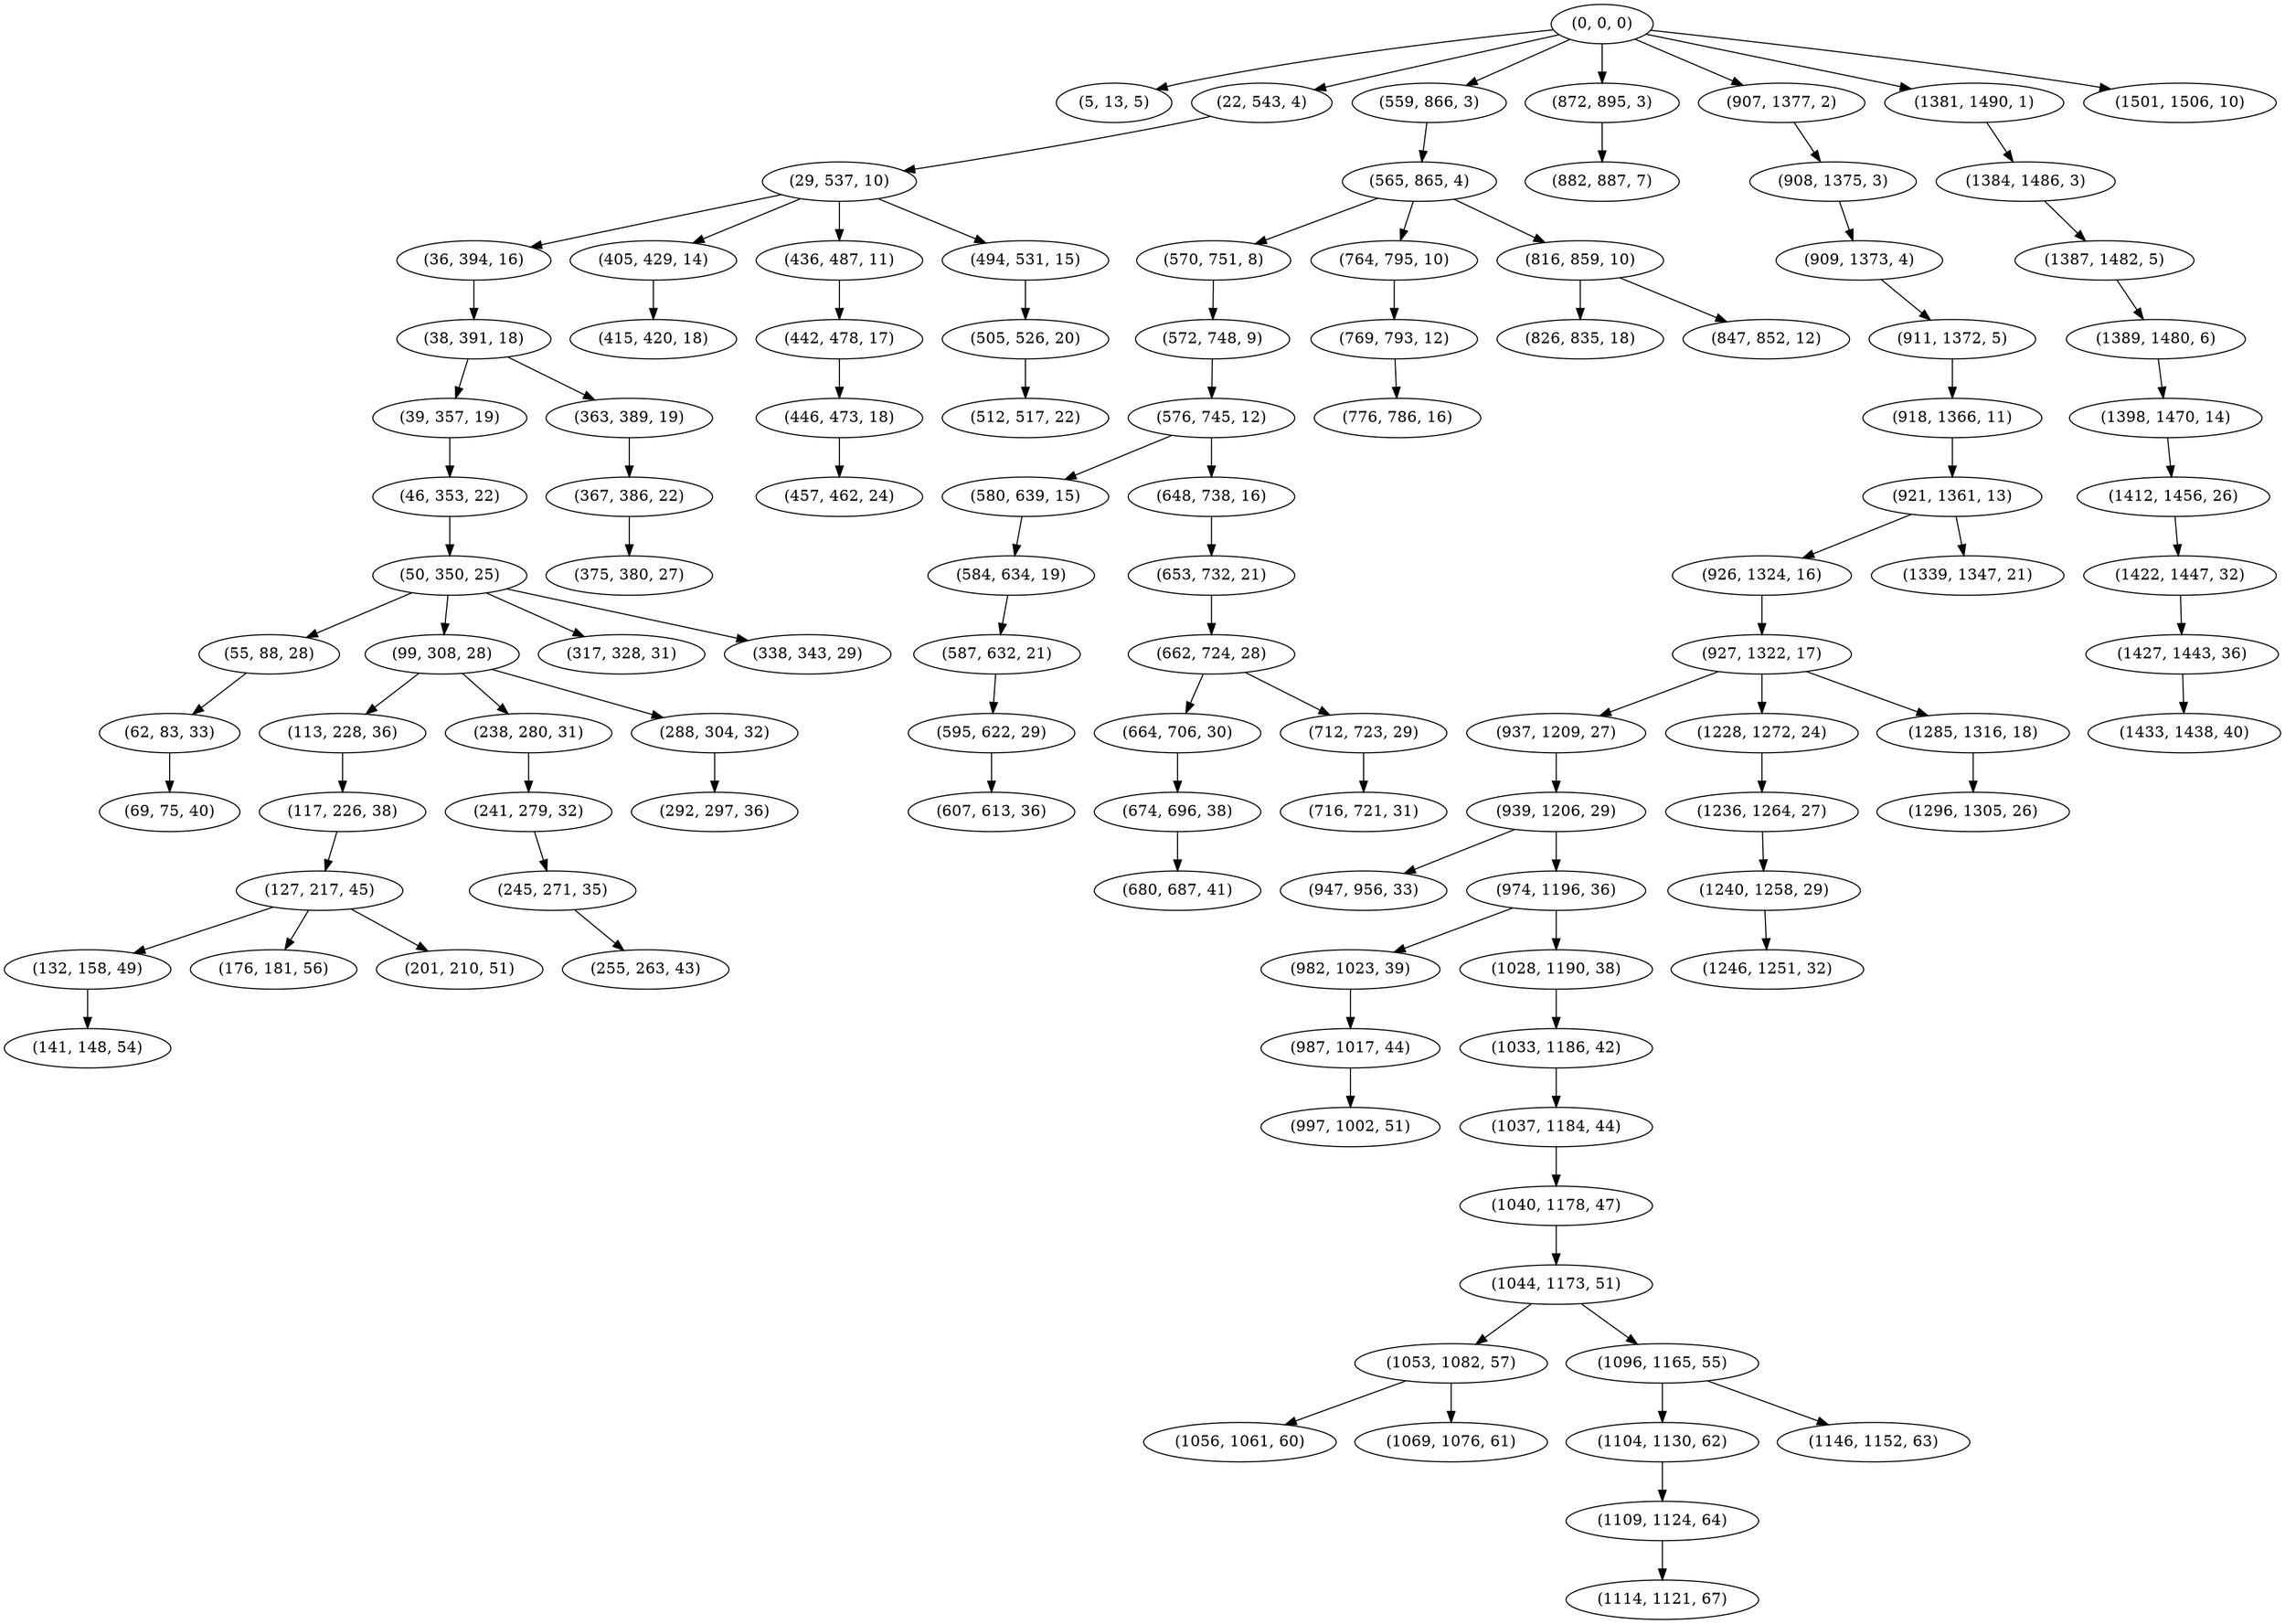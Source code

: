 digraph tree {
    "(0, 0, 0)";
    "(5, 13, 5)";
    "(22, 543, 4)";
    "(29, 537, 10)";
    "(36, 394, 16)";
    "(38, 391, 18)";
    "(39, 357, 19)";
    "(46, 353, 22)";
    "(50, 350, 25)";
    "(55, 88, 28)";
    "(62, 83, 33)";
    "(69, 75, 40)";
    "(99, 308, 28)";
    "(113, 228, 36)";
    "(117, 226, 38)";
    "(127, 217, 45)";
    "(132, 158, 49)";
    "(141, 148, 54)";
    "(176, 181, 56)";
    "(201, 210, 51)";
    "(238, 280, 31)";
    "(241, 279, 32)";
    "(245, 271, 35)";
    "(255, 263, 43)";
    "(288, 304, 32)";
    "(292, 297, 36)";
    "(317, 328, 31)";
    "(338, 343, 29)";
    "(363, 389, 19)";
    "(367, 386, 22)";
    "(375, 380, 27)";
    "(405, 429, 14)";
    "(415, 420, 18)";
    "(436, 487, 11)";
    "(442, 478, 17)";
    "(446, 473, 18)";
    "(457, 462, 24)";
    "(494, 531, 15)";
    "(505, 526, 20)";
    "(512, 517, 22)";
    "(559, 866, 3)";
    "(565, 865, 4)";
    "(570, 751, 8)";
    "(572, 748, 9)";
    "(576, 745, 12)";
    "(580, 639, 15)";
    "(584, 634, 19)";
    "(587, 632, 21)";
    "(595, 622, 29)";
    "(607, 613, 36)";
    "(648, 738, 16)";
    "(653, 732, 21)";
    "(662, 724, 28)";
    "(664, 706, 30)";
    "(674, 696, 38)";
    "(680, 687, 41)";
    "(712, 723, 29)";
    "(716, 721, 31)";
    "(764, 795, 10)";
    "(769, 793, 12)";
    "(776, 786, 16)";
    "(816, 859, 10)";
    "(826, 835, 18)";
    "(847, 852, 12)";
    "(872, 895, 3)";
    "(882, 887, 7)";
    "(907, 1377, 2)";
    "(908, 1375, 3)";
    "(909, 1373, 4)";
    "(911, 1372, 5)";
    "(918, 1366, 11)";
    "(921, 1361, 13)";
    "(926, 1324, 16)";
    "(927, 1322, 17)";
    "(937, 1209, 27)";
    "(939, 1206, 29)";
    "(947, 956, 33)";
    "(974, 1196, 36)";
    "(982, 1023, 39)";
    "(987, 1017, 44)";
    "(997, 1002, 51)";
    "(1028, 1190, 38)";
    "(1033, 1186, 42)";
    "(1037, 1184, 44)";
    "(1040, 1178, 47)";
    "(1044, 1173, 51)";
    "(1053, 1082, 57)";
    "(1056, 1061, 60)";
    "(1069, 1076, 61)";
    "(1096, 1165, 55)";
    "(1104, 1130, 62)";
    "(1109, 1124, 64)";
    "(1114, 1121, 67)";
    "(1146, 1152, 63)";
    "(1228, 1272, 24)";
    "(1236, 1264, 27)";
    "(1240, 1258, 29)";
    "(1246, 1251, 32)";
    "(1285, 1316, 18)";
    "(1296, 1305, 26)";
    "(1339, 1347, 21)";
    "(1381, 1490, 1)";
    "(1384, 1486, 3)";
    "(1387, 1482, 5)";
    "(1389, 1480, 6)";
    "(1398, 1470, 14)";
    "(1412, 1456, 26)";
    "(1422, 1447, 32)";
    "(1427, 1443, 36)";
    "(1433, 1438, 40)";
    "(1501, 1506, 10)";
    "(0, 0, 0)" -> "(5, 13, 5)";
    "(0, 0, 0)" -> "(22, 543, 4)";
    "(0, 0, 0)" -> "(559, 866, 3)";
    "(0, 0, 0)" -> "(872, 895, 3)";
    "(0, 0, 0)" -> "(907, 1377, 2)";
    "(0, 0, 0)" -> "(1381, 1490, 1)";
    "(0, 0, 0)" -> "(1501, 1506, 10)";
    "(22, 543, 4)" -> "(29, 537, 10)";
    "(29, 537, 10)" -> "(36, 394, 16)";
    "(29, 537, 10)" -> "(405, 429, 14)";
    "(29, 537, 10)" -> "(436, 487, 11)";
    "(29, 537, 10)" -> "(494, 531, 15)";
    "(36, 394, 16)" -> "(38, 391, 18)";
    "(38, 391, 18)" -> "(39, 357, 19)";
    "(38, 391, 18)" -> "(363, 389, 19)";
    "(39, 357, 19)" -> "(46, 353, 22)";
    "(46, 353, 22)" -> "(50, 350, 25)";
    "(50, 350, 25)" -> "(55, 88, 28)";
    "(50, 350, 25)" -> "(99, 308, 28)";
    "(50, 350, 25)" -> "(317, 328, 31)";
    "(50, 350, 25)" -> "(338, 343, 29)";
    "(55, 88, 28)" -> "(62, 83, 33)";
    "(62, 83, 33)" -> "(69, 75, 40)";
    "(99, 308, 28)" -> "(113, 228, 36)";
    "(99, 308, 28)" -> "(238, 280, 31)";
    "(99, 308, 28)" -> "(288, 304, 32)";
    "(113, 228, 36)" -> "(117, 226, 38)";
    "(117, 226, 38)" -> "(127, 217, 45)";
    "(127, 217, 45)" -> "(132, 158, 49)";
    "(127, 217, 45)" -> "(176, 181, 56)";
    "(127, 217, 45)" -> "(201, 210, 51)";
    "(132, 158, 49)" -> "(141, 148, 54)";
    "(238, 280, 31)" -> "(241, 279, 32)";
    "(241, 279, 32)" -> "(245, 271, 35)";
    "(245, 271, 35)" -> "(255, 263, 43)";
    "(288, 304, 32)" -> "(292, 297, 36)";
    "(363, 389, 19)" -> "(367, 386, 22)";
    "(367, 386, 22)" -> "(375, 380, 27)";
    "(405, 429, 14)" -> "(415, 420, 18)";
    "(436, 487, 11)" -> "(442, 478, 17)";
    "(442, 478, 17)" -> "(446, 473, 18)";
    "(446, 473, 18)" -> "(457, 462, 24)";
    "(494, 531, 15)" -> "(505, 526, 20)";
    "(505, 526, 20)" -> "(512, 517, 22)";
    "(559, 866, 3)" -> "(565, 865, 4)";
    "(565, 865, 4)" -> "(570, 751, 8)";
    "(565, 865, 4)" -> "(764, 795, 10)";
    "(565, 865, 4)" -> "(816, 859, 10)";
    "(570, 751, 8)" -> "(572, 748, 9)";
    "(572, 748, 9)" -> "(576, 745, 12)";
    "(576, 745, 12)" -> "(580, 639, 15)";
    "(576, 745, 12)" -> "(648, 738, 16)";
    "(580, 639, 15)" -> "(584, 634, 19)";
    "(584, 634, 19)" -> "(587, 632, 21)";
    "(587, 632, 21)" -> "(595, 622, 29)";
    "(595, 622, 29)" -> "(607, 613, 36)";
    "(648, 738, 16)" -> "(653, 732, 21)";
    "(653, 732, 21)" -> "(662, 724, 28)";
    "(662, 724, 28)" -> "(664, 706, 30)";
    "(662, 724, 28)" -> "(712, 723, 29)";
    "(664, 706, 30)" -> "(674, 696, 38)";
    "(674, 696, 38)" -> "(680, 687, 41)";
    "(712, 723, 29)" -> "(716, 721, 31)";
    "(764, 795, 10)" -> "(769, 793, 12)";
    "(769, 793, 12)" -> "(776, 786, 16)";
    "(816, 859, 10)" -> "(826, 835, 18)";
    "(816, 859, 10)" -> "(847, 852, 12)";
    "(872, 895, 3)" -> "(882, 887, 7)";
    "(907, 1377, 2)" -> "(908, 1375, 3)";
    "(908, 1375, 3)" -> "(909, 1373, 4)";
    "(909, 1373, 4)" -> "(911, 1372, 5)";
    "(911, 1372, 5)" -> "(918, 1366, 11)";
    "(918, 1366, 11)" -> "(921, 1361, 13)";
    "(921, 1361, 13)" -> "(926, 1324, 16)";
    "(921, 1361, 13)" -> "(1339, 1347, 21)";
    "(926, 1324, 16)" -> "(927, 1322, 17)";
    "(927, 1322, 17)" -> "(937, 1209, 27)";
    "(927, 1322, 17)" -> "(1228, 1272, 24)";
    "(927, 1322, 17)" -> "(1285, 1316, 18)";
    "(937, 1209, 27)" -> "(939, 1206, 29)";
    "(939, 1206, 29)" -> "(947, 956, 33)";
    "(939, 1206, 29)" -> "(974, 1196, 36)";
    "(974, 1196, 36)" -> "(982, 1023, 39)";
    "(974, 1196, 36)" -> "(1028, 1190, 38)";
    "(982, 1023, 39)" -> "(987, 1017, 44)";
    "(987, 1017, 44)" -> "(997, 1002, 51)";
    "(1028, 1190, 38)" -> "(1033, 1186, 42)";
    "(1033, 1186, 42)" -> "(1037, 1184, 44)";
    "(1037, 1184, 44)" -> "(1040, 1178, 47)";
    "(1040, 1178, 47)" -> "(1044, 1173, 51)";
    "(1044, 1173, 51)" -> "(1053, 1082, 57)";
    "(1044, 1173, 51)" -> "(1096, 1165, 55)";
    "(1053, 1082, 57)" -> "(1056, 1061, 60)";
    "(1053, 1082, 57)" -> "(1069, 1076, 61)";
    "(1096, 1165, 55)" -> "(1104, 1130, 62)";
    "(1096, 1165, 55)" -> "(1146, 1152, 63)";
    "(1104, 1130, 62)" -> "(1109, 1124, 64)";
    "(1109, 1124, 64)" -> "(1114, 1121, 67)";
    "(1228, 1272, 24)" -> "(1236, 1264, 27)";
    "(1236, 1264, 27)" -> "(1240, 1258, 29)";
    "(1240, 1258, 29)" -> "(1246, 1251, 32)";
    "(1285, 1316, 18)" -> "(1296, 1305, 26)";
    "(1381, 1490, 1)" -> "(1384, 1486, 3)";
    "(1384, 1486, 3)" -> "(1387, 1482, 5)";
    "(1387, 1482, 5)" -> "(1389, 1480, 6)";
    "(1389, 1480, 6)" -> "(1398, 1470, 14)";
    "(1398, 1470, 14)" -> "(1412, 1456, 26)";
    "(1412, 1456, 26)" -> "(1422, 1447, 32)";
    "(1422, 1447, 32)" -> "(1427, 1443, 36)";
    "(1427, 1443, 36)" -> "(1433, 1438, 40)";
}
